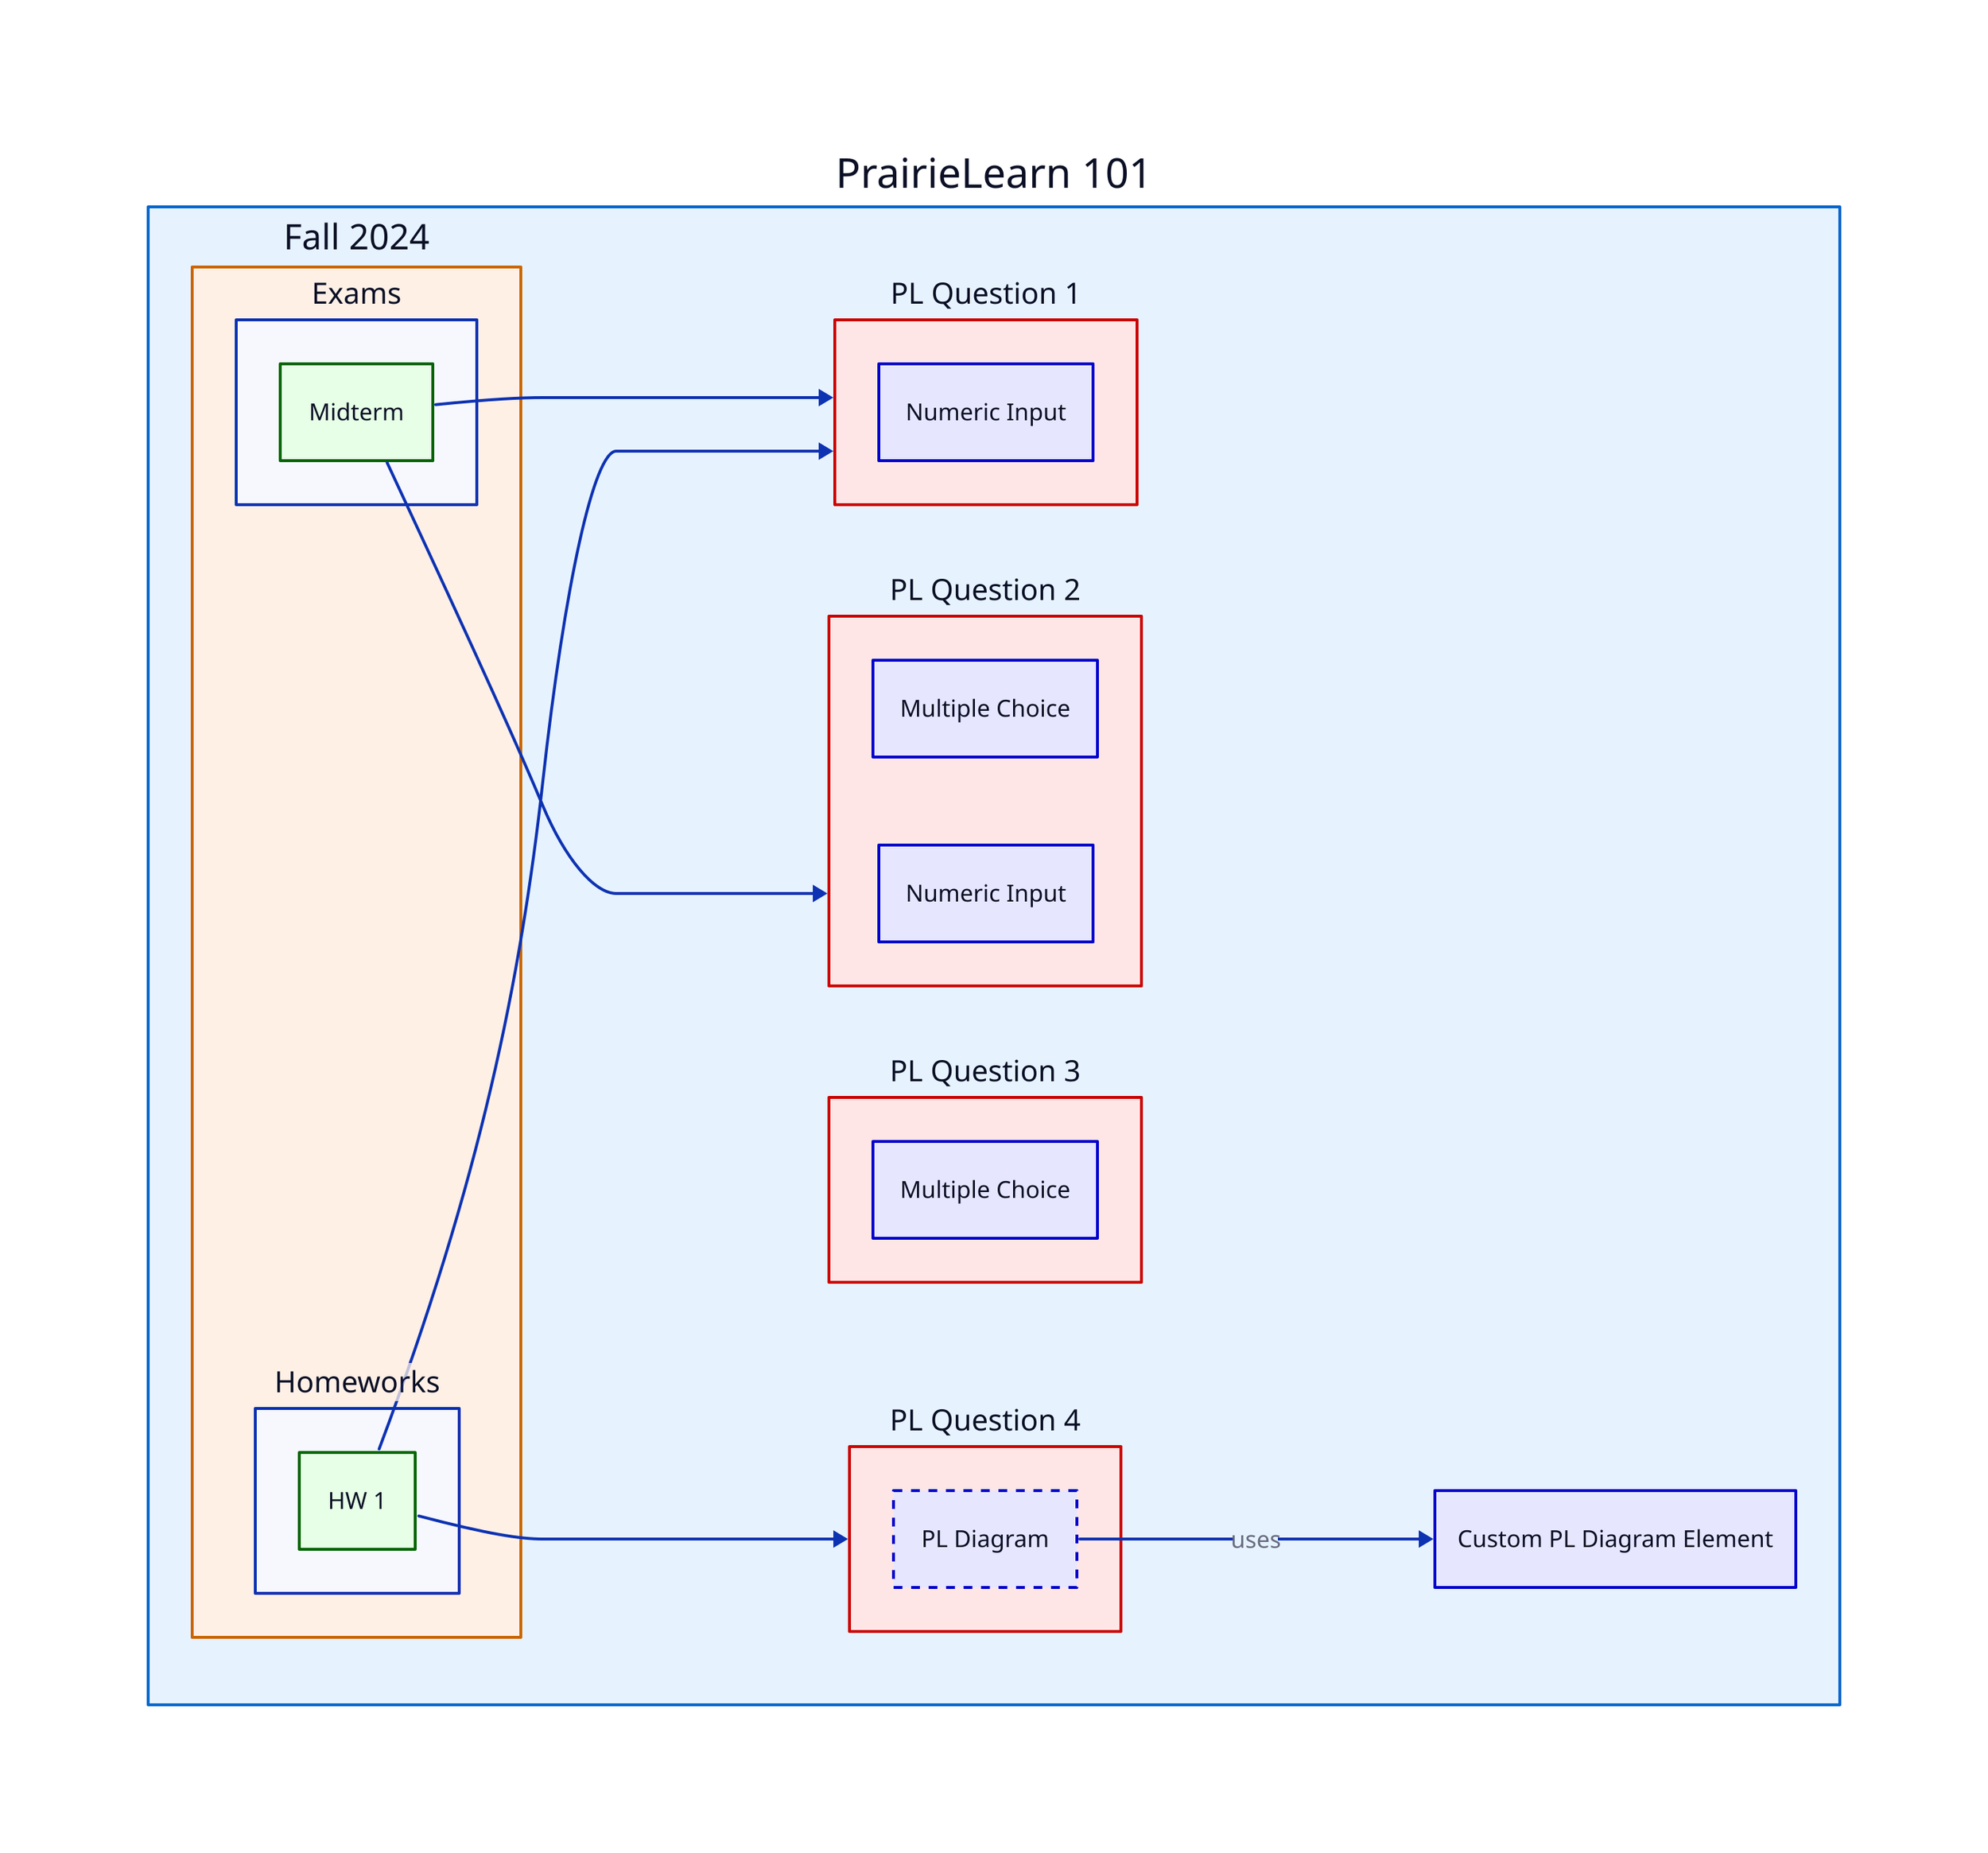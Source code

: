 direction: right

course: PrairieLearn 101 {
    shape: rectangle
    style: {
        fill: "#e6f3ff"
        stroke: "#0066cc"
    }

    instance: Fall 2024 {
        shape: rectangle
        style: {
            fill: "#fff0e6"
            stroke: "#cc6600"
        }


        exam: Exams {
            shape: rectangle
            assessment: Midterm {
                shape: rectangle
                style: {
                    fill: "#e6ffe6"
                    stroke: "#006600"
                }
            }
        }
        hw: Homeworks {
            shape: rectangle
            assessment: HW 1 {
                shape: rectangle
                style: {
                    fill: "#e6ffe6"
                    stroke: "#006600"
                }
            }
        }
    }

    q {
        style: {
            opacity: 0
        }
        question1: PL Question 1 {
            shape: rectangle
            style: {
                fill: "#ffe6e6"
                stroke: "#cc0000"
            }
            element: Numeric Input {
                shape: rectangle
                style: {
                    fill: "#e6e6ff"
                    stroke: "#0000cc"
                }
            }
        }

        question2: PL Question 2 {
            shape: rectangle
            style: {
                fill: "#ffe6e6"
                stroke: "#cc0000"
            }
            element: Multiple Choice {
                shape: rectangle
                style: {
                    fill: "#e6e6ff"
                    stroke: "#0000cc"
                }
            }
            element2: Numeric Input {
                shape: rectangle
                style: {
                    fill: "#e6e6ff"
                    stroke: "#0000cc"
                }
            }
        }

        question3: PL Question 3 {
            shape: rectangle
            style: {
                fill: "#ffe6e6"
                stroke: "#cc0000"
            }
            element: Multiple Choice {
                shape: rectangle
                style: {
                    fill: "#e6e6ff"
                    stroke: "#0000cc"
                }
            }
        }

        question4: PL Question 4 {
            shape: rectangle
            style: {
                fill: "#ffe6e6"
                stroke: "#cc0000"
            }
            element: PL Diagram {
                shape: rectangle
                style: {
                    fill: "#e6e6ff"
                    stroke: "#0000cc"
                    stroke-dash: 3
                }
            }
        }
    }
    custom: Custom PL Diagram Element {
        shape: rectangle
        style: {
            fill: "#e6e6ff"
            stroke: "#0000cc"
        }
    }

    instance.exam.assessment -> q.question1
    instance.exam.assessment -> q.question2
    instance.hw.assessment -> q.question1
    instance.hw.assessment -> q.question4
    q.question4.element -> custom: "uses"
}

